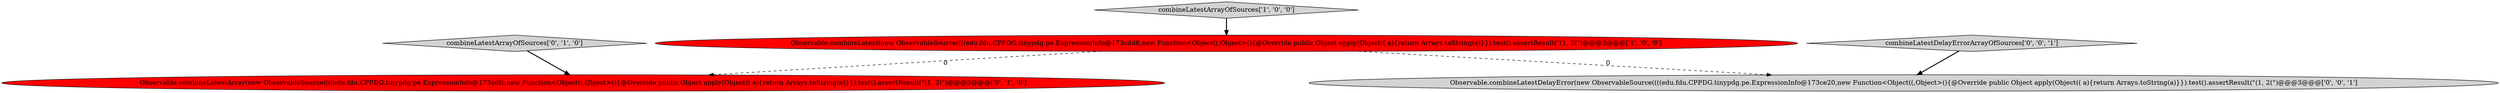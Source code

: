 digraph {
4 [style = filled, label = "Observable.combineLatestDelayError(new ObservableSource((((edu.fdu.CPPDG.tinypdg.pe.ExpressionInfo@173ce20,new Function<Object((,Object>(){@Override public Object apply(Object(( a){return Arrays.toString(a)}}).test().assertResult(\"(1, 2(\")@@@3@@@['0', '0', '1']", fillcolor = lightgray, shape = ellipse image = "AAA0AAABBB3BBB"];
0 [style = filled, label = "Observable.combineLatest(new ObservableSource((((edu.fdu.CPPDG.tinypdg.pe.ExpressionInfo@173cdd8,new Function<Object((,Object>(){@Override public Object apply(Object(( a){return Arrays.toString(a)}}).test().assertResult(\"(1, 2(\")@@@3@@@['1', '0', '0']", fillcolor = red, shape = ellipse image = "AAA1AAABBB1BBB"];
3 [style = filled, label = "combineLatestArrayOfSources['0', '1', '0']", fillcolor = lightgray, shape = diamond image = "AAA0AAABBB2BBB"];
2 [style = filled, label = "Observable.combineLatestArray(new ObservableSource((((edu.fdu.CPPDG.tinypdg.pe.ExpressionInfo@173cdfc,new Function<Object((,Object>(){@Override public Object apply(Object(( a){return Arrays.toString(a)}}).test().assertResult(\"(1, 2(\")@@@3@@@['0', '1', '0']", fillcolor = red, shape = ellipse image = "AAA1AAABBB2BBB"];
5 [style = filled, label = "combineLatestDelayErrorArrayOfSources['0', '0', '1']", fillcolor = lightgray, shape = diamond image = "AAA0AAABBB3BBB"];
1 [style = filled, label = "combineLatestArrayOfSources['1', '0', '0']", fillcolor = lightgray, shape = diamond image = "AAA0AAABBB1BBB"];
0->2 [style = dashed, label="0"];
0->4 [style = dashed, label="0"];
1->0 [style = bold, label=""];
3->2 [style = bold, label=""];
5->4 [style = bold, label=""];
}
